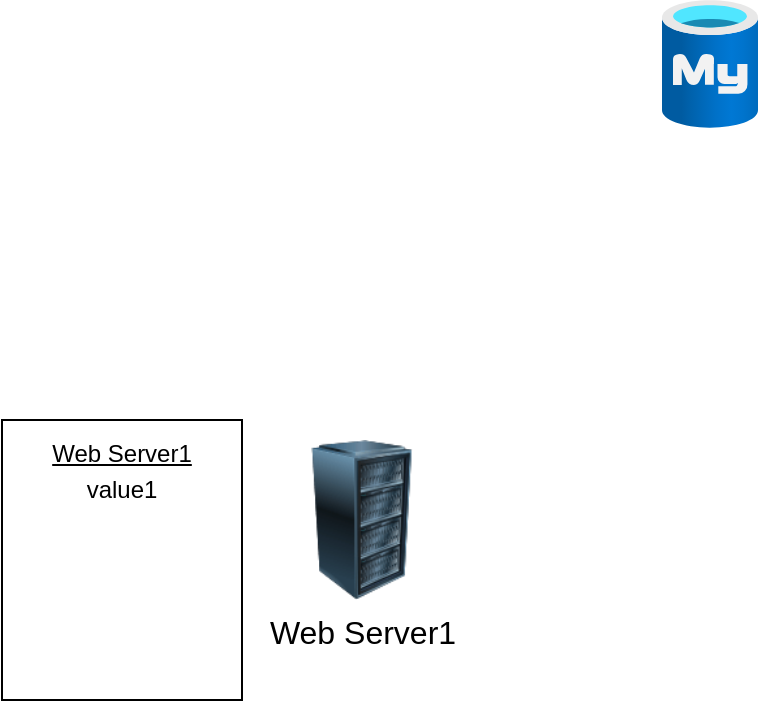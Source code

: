 <mxfile version="24.3.0" type="github">
  <diagram id="0d7cefc2-ccd6-e077-73ed-a8e48b0cddf6" name="Page-1">
    <mxGraphModel dx="1434" dy="772" grid="1" gridSize="10" guides="1" tooltips="1" connect="1" arrows="1" fold="1" page="1" pageScale="1" pageWidth="1169" pageHeight="827" background="none" math="0" shadow="0">
      <root>
        <mxCell id="0" />
        <mxCell id="1" parent="0" />
        <object label="Web Server1" Package="Apache 2.4" id="tYqqfRV4sgVxjDrHHQp--106">
          <mxCell style="image;html=1;image=img/lib/clip_art/computers/Server_Rack_128x128.png;points=[[0,0,0,0,0],[0,0.25,0,0,0],[0,0.5,0,0,0],[0,0.75,0,0,0],[0,1,0,0,0],[0.25,0,0,0,0],[0.25,1,0,0,0],[0.5,0,0,0,0],[0.5,1,0,0,0],[0.75,0,0,0,0],[0.75,1,0,0,0],[1,0,0,0,0],[1,0.25,0,0,0],[1,0.5,0,0,0],[1,0.75,0,0,0],[1,1,0,0,0]];fontSize=16;" vertex="1" parent="1">
            <mxGeometry x="310" y="330" width="80" height="80" as="geometry" />
          </mxCell>
        </object>
        <mxCell id="tYqqfRV4sgVxjDrHHQp--108" value="" style="image;aspect=fixed;html=1;points=[];align=center;fontSize=12;image=img/lib/azure2/databases/Azure_Database_MySQL_Server.svg;" vertex="1" parent="1">
          <mxGeometry x="500" y="110" width="48" height="64" as="geometry" />
        </mxCell>
        <mxCell id="tYqqfRV4sgVxjDrHHQp--109" value="&lt;p style=&quot;margin:0px;margin-top:10px;text-align:center;text-decoration:underline;&quot;&gt;Web Server1&lt;br&gt;&lt;/p&gt;&lt;p style=&quot;margin:0px;margin-top:4px;text-align:center;&quot;&gt;value1&lt;/p&gt;" style="shape=rect;html=1;overflow=fill;whiteSpace=wrap;" vertex="1" parent="1">
          <mxGeometry x="170" y="320" width="120" height="140" as="geometry" />
        </mxCell>
      </root>
    </mxGraphModel>
  </diagram>
</mxfile>
